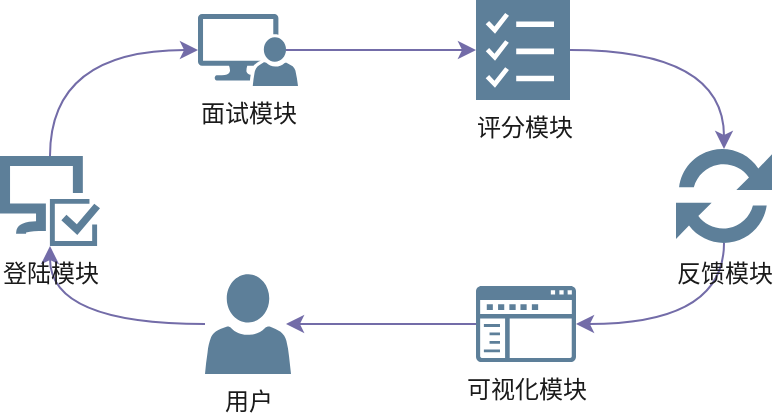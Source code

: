 <mxfile version="21.2.3" type="github">
  <diagram name="Page-1" id="p3o__ycS_KjcBq21Nzc2">
    <mxGraphModel dx="1674" dy="714" grid="1" gridSize="10" guides="1" tooltips="1" connect="1" arrows="1" fold="1" page="1" pageScale="1" pageWidth="850" pageHeight="1100" math="0" shadow="0">
      <root>
        <mxCell id="0" />
        <mxCell id="1" parent="0" />
        <mxCell id="9LjKo0yG5C6S_vA2F1oL-9" style="edgeStyle=orthogonalEdgeStyle;rounded=1;orthogonalLoop=1;jettySize=auto;html=1;entryX=0.5;entryY=1;entryDx=0;entryDy=0;entryPerimeter=0;curved=1;labelBackgroundColor=none;strokeColor=#736CA8;fontColor=default;movable=1;resizable=1;rotatable=1;deletable=1;editable=1;locked=0;connectable=1;" edge="1" parent="1" source="9LjKo0yG5C6S_vA2F1oL-8" target="9LjKo0yG5C6S_vA2F1oL-3">
          <mxGeometry relative="1" as="geometry" />
        </mxCell>
        <mxCell id="9LjKo0yG5C6S_vA2F1oL-18" style="edgeStyle=orthogonalEdgeStyle;rounded=1;orthogonalLoop=1;jettySize=auto;html=1;exitX=0.5;exitY=0;exitDx=0;exitDy=0;exitPerimeter=0;entryX=0;entryY=0.5;entryDx=0;entryDy=0;entryPerimeter=0;curved=1;labelBackgroundColor=none;strokeColor=#736CA8;fontColor=default;movable=1;resizable=1;rotatable=1;deletable=1;editable=1;locked=0;connectable=1;" edge="1" parent="1" source="9LjKo0yG5C6S_vA2F1oL-3" target="9LjKo0yG5C6S_vA2F1oL-4">
          <mxGeometry relative="1" as="geometry" />
        </mxCell>
        <mxCell id="9LjKo0yG5C6S_vA2F1oL-3" value="登陆模块" style="pointerEvents=1;shadow=0;dashed=0;html=1;strokeColor=none;labelPosition=center;verticalLabelPosition=bottom;verticalAlign=top;align=center;fillColor=#5D7F99;shape=mxgraph.mscae.intune.computer_inventory;rounded=1;labelBackgroundColor=none;fontColor=#1A1A1A;movable=1;resizable=1;rotatable=1;deletable=1;editable=1;locked=0;connectable=1;" vertex="1" parent="1">
          <mxGeometry x="232" y="365" width="50" height="45" as="geometry" />
        </mxCell>
        <mxCell id="9LjKo0yG5C6S_vA2F1oL-17" style="edgeStyle=orthogonalEdgeStyle;rounded=1;orthogonalLoop=1;jettySize=auto;html=1;exitX=0.88;exitY=0.5;exitDx=0;exitDy=0;exitPerimeter=0;entryX=0;entryY=0.5;entryDx=0;entryDy=0;entryPerimeter=0;curved=1;labelBackgroundColor=none;strokeColor=#736CA8;fontColor=default;movable=1;resizable=1;rotatable=1;deletable=1;editable=1;locked=0;connectable=1;" edge="1" parent="1" source="9LjKo0yG5C6S_vA2F1oL-4" target="9LjKo0yG5C6S_vA2F1oL-5">
          <mxGeometry relative="1" as="geometry" />
        </mxCell>
        <mxCell id="9LjKo0yG5C6S_vA2F1oL-4" value="面试模块" style="pointerEvents=1;shadow=0;dashed=0;html=1;strokeColor=none;labelPosition=center;verticalLabelPosition=bottom;verticalAlign=top;align=center;fillColor=#5D7F99;shape=mxgraph.mscae.system_center.admin_console;rounded=1;labelBackgroundColor=none;fontColor=#1A1A1A;movable=1;resizable=1;rotatable=1;deletable=1;editable=1;locked=0;connectable=1;" vertex="1" parent="1">
          <mxGeometry x="331" y="294" width="50" height="36" as="geometry" />
        </mxCell>
        <mxCell id="9LjKo0yG5C6S_vA2F1oL-14" style="edgeStyle=orthogonalEdgeStyle;rounded=1;orthogonalLoop=1;jettySize=auto;html=1;exitX=1;exitY=0.5;exitDx=0;exitDy=0;exitPerimeter=0;entryX=0.5;entryY=0.03;entryDx=0;entryDy=0;entryPerimeter=0;curved=1;labelBackgroundColor=none;strokeColor=#736CA8;fontColor=default;movable=1;resizable=1;rotatable=1;deletable=1;editable=1;locked=0;connectable=1;" edge="1" parent="1" source="9LjKo0yG5C6S_vA2F1oL-5" target="9LjKo0yG5C6S_vA2F1oL-6">
          <mxGeometry relative="1" as="geometry" />
        </mxCell>
        <mxCell id="9LjKo0yG5C6S_vA2F1oL-5" value="评分模块" style="pointerEvents=1;shadow=0;dashed=0;html=1;strokeColor=none;labelPosition=center;verticalLabelPosition=bottom;verticalAlign=top;align=center;fillColor=#5D7F99;shape=mxgraph.mscae.oms.assessments;rounded=1;labelBackgroundColor=none;fontColor=#1A1A1A;movable=1;resizable=1;rotatable=1;deletable=1;editable=1;locked=0;connectable=1;" vertex="1" parent="1">
          <mxGeometry x="470" y="287" width="47" height="50" as="geometry" />
        </mxCell>
        <mxCell id="9LjKo0yG5C6S_vA2F1oL-19" style="edgeStyle=orthogonalEdgeStyle;rounded=1;orthogonalLoop=1;jettySize=auto;html=1;entryX=1;entryY=0.5;entryDx=0;entryDy=0;entryPerimeter=0;exitX=0.5;exitY=0.97;exitDx=0;exitDy=0;exitPerimeter=0;curved=1;labelBackgroundColor=none;strokeColor=#736CA8;fontColor=default;movable=1;resizable=1;rotatable=1;deletable=1;editable=1;locked=0;connectable=1;" edge="1" parent="1" source="9LjKo0yG5C6S_vA2F1oL-6" target="9LjKo0yG5C6S_vA2F1oL-7">
          <mxGeometry relative="1" as="geometry">
            <Array as="points">
              <mxPoint x="594" y="449" />
            </Array>
          </mxGeometry>
        </mxCell>
        <mxCell id="9LjKo0yG5C6S_vA2F1oL-6" value="反馈模块" style="pointerEvents=1;shadow=0;dashed=0;html=1;strokeColor=none;labelPosition=center;verticalLabelPosition=bottom;verticalAlign=top;align=center;fillColor=#5D7F99;shape=mxgraph.mscae.intune.update;rounded=1;labelBackgroundColor=none;fontColor=#1A1A1A;movable=1;resizable=1;rotatable=1;deletable=1;editable=1;locked=0;connectable=1;" vertex="1" parent="1">
          <mxGeometry x="570" y="360" width="48" height="50" as="geometry" />
        </mxCell>
        <mxCell id="9LjKo0yG5C6S_vA2F1oL-16" style="edgeStyle=orthogonalEdgeStyle;rounded=1;orthogonalLoop=1;jettySize=auto;html=1;exitX=0;exitY=0.5;exitDx=0;exitDy=0;exitPerimeter=0;entryX=0.942;entryY=0.5;entryDx=0;entryDy=0;entryPerimeter=0;labelBackgroundColor=none;strokeColor=#736CA8;fontColor=default;movable=1;resizable=1;rotatable=1;deletable=1;editable=1;locked=0;connectable=1;" edge="1" parent="1" source="9LjKo0yG5C6S_vA2F1oL-7" target="9LjKo0yG5C6S_vA2F1oL-8">
          <mxGeometry relative="1" as="geometry" />
        </mxCell>
        <mxCell id="9LjKo0yG5C6S_vA2F1oL-7" value="可视化模块" style="pointerEvents=1;shadow=0;dashed=0;html=1;strokeColor=none;labelPosition=center;verticalLabelPosition=bottom;verticalAlign=top;align=center;fillColor=#5D7F99;shape=mxgraph.mscae.intune.company_portal;rounded=1;labelBackgroundColor=none;fontColor=#1A1A1A;movable=1;resizable=1;rotatable=1;deletable=1;editable=1;locked=0;connectable=1;" vertex="1" parent="1">
          <mxGeometry x="470" y="430" width="50" height="38" as="geometry" />
        </mxCell>
        <mxCell id="9LjKo0yG5C6S_vA2F1oL-8" value="用户" style="pointerEvents=1;shadow=0;dashed=0;html=1;strokeColor=none;labelPosition=center;verticalLabelPosition=bottom;verticalAlign=top;align=center;fillColor=#5D7F99;shape=mxgraph.mscae.intune.account_portal;rounded=1;labelBackgroundColor=none;fontColor=#1A1A1A;movable=1;resizable=1;rotatable=1;deletable=1;editable=1;locked=0;connectable=1;" vertex="1" parent="1">
          <mxGeometry x="334.5" y="424" width="43" height="50" as="geometry" />
        </mxCell>
      </root>
    </mxGraphModel>
  </diagram>
</mxfile>
